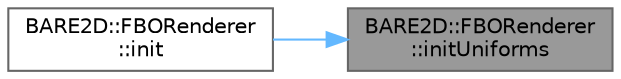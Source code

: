 digraph "BARE2D::FBORenderer::initUniforms"
{
 // INTERACTIVE_SVG=YES
 // LATEX_PDF_SIZE
  bgcolor="transparent";
  edge [fontname=Helvetica,fontsize=10,labelfontname=Helvetica,labelfontsize=10];
  node [fontname=Helvetica,fontsize=10,shape=box,height=0.2,width=0.4];
  rankdir="RL";
  Node1 [label="BARE2D::FBORenderer\l::initUniforms",height=0.2,width=0.4,color="gray40", fillcolor="grey60", style="filled", fontcolor="black",tooltip="Initializes all uniforms, such as colour attachments, depth attachments, etc."];
  Node1 -> Node2 [dir="back",color="steelblue1",style="solid"];
  Node2 [label="BARE2D::FBORenderer\l::init",height=0.2,width=0.4,color="grey40", fillcolor="white", style="filled",URL="$class_b_a_r_e2_d_1_1_f_b_o_renderer.html#ac1902310c37a001b0f6d53b7d6066867",tooltip="Initializes all necessary bits of the renderer."];
}
